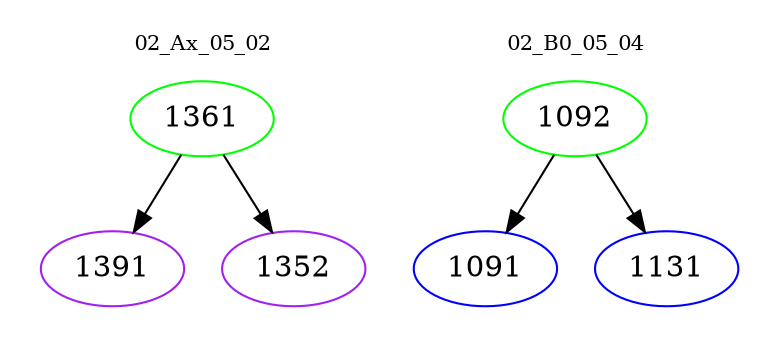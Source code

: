 digraph{
subgraph cluster_0 {
color = white
label = "02_Ax_05_02";
fontsize=10;
T0_1361 [label="1361", color="green"]
T0_1361 -> T0_1391 [color="black"]
T0_1391 [label="1391", color="purple"]
T0_1361 -> T0_1352 [color="black"]
T0_1352 [label="1352", color="purple"]
}
subgraph cluster_1 {
color = white
label = "02_B0_05_04";
fontsize=10;
T1_1092 [label="1092", color="green"]
T1_1092 -> T1_1091 [color="black"]
T1_1091 [label="1091", color="blue"]
T1_1092 -> T1_1131 [color="black"]
T1_1131 [label="1131", color="blue"]
}
}
